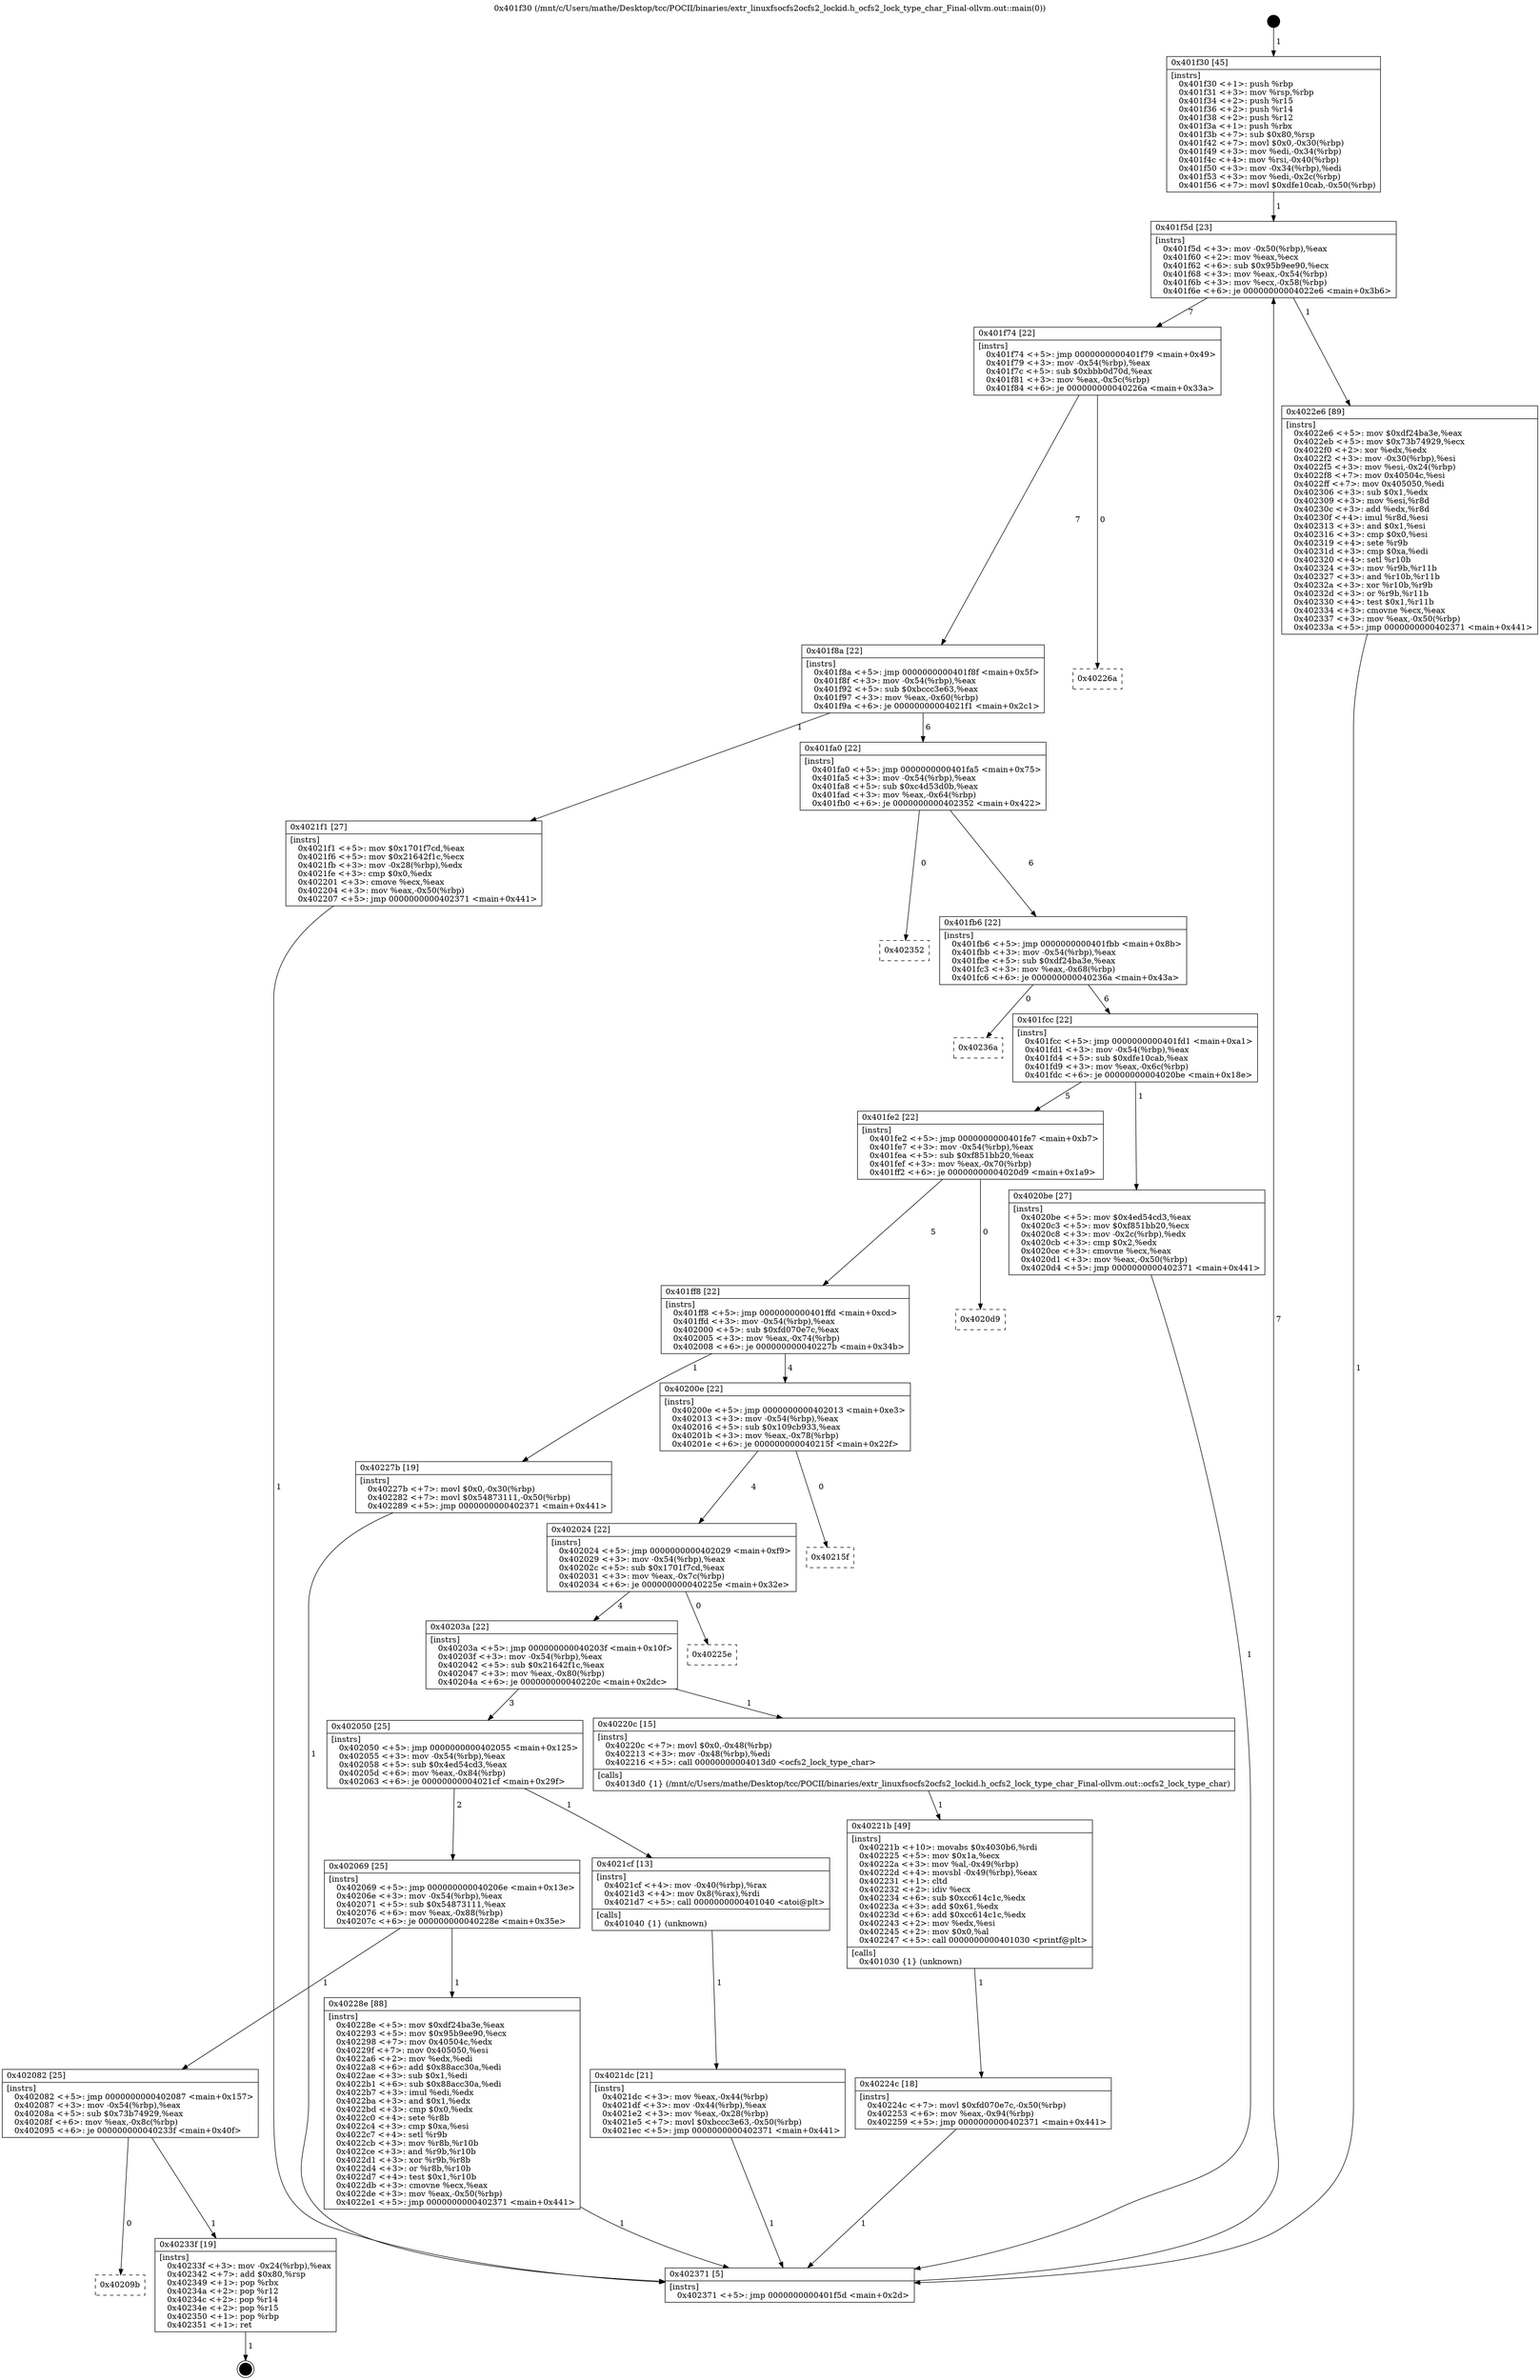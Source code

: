 digraph "0x401f30" {
  label = "0x401f30 (/mnt/c/Users/mathe/Desktop/tcc/POCII/binaries/extr_linuxfsocfs2ocfs2_lockid.h_ocfs2_lock_type_char_Final-ollvm.out::main(0))"
  labelloc = "t"
  node[shape=record]

  Entry [label="",width=0.3,height=0.3,shape=circle,fillcolor=black,style=filled]
  "0x401f5d" [label="{
     0x401f5d [23]\l
     | [instrs]\l
     &nbsp;&nbsp;0x401f5d \<+3\>: mov -0x50(%rbp),%eax\l
     &nbsp;&nbsp;0x401f60 \<+2\>: mov %eax,%ecx\l
     &nbsp;&nbsp;0x401f62 \<+6\>: sub $0x95b9ee90,%ecx\l
     &nbsp;&nbsp;0x401f68 \<+3\>: mov %eax,-0x54(%rbp)\l
     &nbsp;&nbsp;0x401f6b \<+3\>: mov %ecx,-0x58(%rbp)\l
     &nbsp;&nbsp;0x401f6e \<+6\>: je 00000000004022e6 \<main+0x3b6\>\l
  }"]
  "0x4022e6" [label="{
     0x4022e6 [89]\l
     | [instrs]\l
     &nbsp;&nbsp;0x4022e6 \<+5\>: mov $0xdf24ba3e,%eax\l
     &nbsp;&nbsp;0x4022eb \<+5\>: mov $0x73b74929,%ecx\l
     &nbsp;&nbsp;0x4022f0 \<+2\>: xor %edx,%edx\l
     &nbsp;&nbsp;0x4022f2 \<+3\>: mov -0x30(%rbp),%esi\l
     &nbsp;&nbsp;0x4022f5 \<+3\>: mov %esi,-0x24(%rbp)\l
     &nbsp;&nbsp;0x4022f8 \<+7\>: mov 0x40504c,%esi\l
     &nbsp;&nbsp;0x4022ff \<+7\>: mov 0x405050,%edi\l
     &nbsp;&nbsp;0x402306 \<+3\>: sub $0x1,%edx\l
     &nbsp;&nbsp;0x402309 \<+3\>: mov %esi,%r8d\l
     &nbsp;&nbsp;0x40230c \<+3\>: add %edx,%r8d\l
     &nbsp;&nbsp;0x40230f \<+4\>: imul %r8d,%esi\l
     &nbsp;&nbsp;0x402313 \<+3\>: and $0x1,%esi\l
     &nbsp;&nbsp;0x402316 \<+3\>: cmp $0x0,%esi\l
     &nbsp;&nbsp;0x402319 \<+4\>: sete %r9b\l
     &nbsp;&nbsp;0x40231d \<+3\>: cmp $0xa,%edi\l
     &nbsp;&nbsp;0x402320 \<+4\>: setl %r10b\l
     &nbsp;&nbsp;0x402324 \<+3\>: mov %r9b,%r11b\l
     &nbsp;&nbsp;0x402327 \<+3\>: and %r10b,%r11b\l
     &nbsp;&nbsp;0x40232a \<+3\>: xor %r10b,%r9b\l
     &nbsp;&nbsp;0x40232d \<+3\>: or %r9b,%r11b\l
     &nbsp;&nbsp;0x402330 \<+4\>: test $0x1,%r11b\l
     &nbsp;&nbsp;0x402334 \<+3\>: cmovne %ecx,%eax\l
     &nbsp;&nbsp;0x402337 \<+3\>: mov %eax,-0x50(%rbp)\l
     &nbsp;&nbsp;0x40233a \<+5\>: jmp 0000000000402371 \<main+0x441\>\l
  }"]
  "0x401f74" [label="{
     0x401f74 [22]\l
     | [instrs]\l
     &nbsp;&nbsp;0x401f74 \<+5\>: jmp 0000000000401f79 \<main+0x49\>\l
     &nbsp;&nbsp;0x401f79 \<+3\>: mov -0x54(%rbp),%eax\l
     &nbsp;&nbsp;0x401f7c \<+5\>: sub $0xbbb0d70d,%eax\l
     &nbsp;&nbsp;0x401f81 \<+3\>: mov %eax,-0x5c(%rbp)\l
     &nbsp;&nbsp;0x401f84 \<+6\>: je 000000000040226a \<main+0x33a\>\l
  }"]
  Exit [label="",width=0.3,height=0.3,shape=circle,fillcolor=black,style=filled,peripheries=2]
  "0x40226a" [label="{
     0x40226a\l
  }", style=dashed]
  "0x401f8a" [label="{
     0x401f8a [22]\l
     | [instrs]\l
     &nbsp;&nbsp;0x401f8a \<+5\>: jmp 0000000000401f8f \<main+0x5f\>\l
     &nbsp;&nbsp;0x401f8f \<+3\>: mov -0x54(%rbp),%eax\l
     &nbsp;&nbsp;0x401f92 \<+5\>: sub $0xbccc3e63,%eax\l
     &nbsp;&nbsp;0x401f97 \<+3\>: mov %eax,-0x60(%rbp)\l
     &nbsp;&nbsp;0x401f9a \<+6\>: je 00000000004021f1 \<main+0x2c1\>\l
  }"]
  "0x40209b" [label="{
     0x40209b\l
  }", style=dashed]
  "0x4021f1" [label="{
     0x4021f1 [27]\l
     | [instrs]\l
     &nbsp;&nbsp;0x4021f1 \<+5\>: mov $0x1701f7cd,%eax\l
     &nbsp;&nbsp;0x4021f6 \<+5\>: mov $0x21642f1c,%ecx\l
     &nbsp;&nbsp;0x4021fb \<+3\>: mov -0x28(%rbp),%edx\l
     &nbsp;&nbsp;0x4021fe \<+3\>: cmp $0x0,%edx\l
     &nbsp;&nbsp;0x402201 \<+3\>: cmove %ecx,%eax\l
     &nbsp;&nbsp;0x402204 \<+3\>: mov %eax,-0x50(%rbp)\l
     &nbsp;&nbsp;0x402207 \<+5\>: jmp 0000000000402371 \<main+0x441\>\l
  }"]
  "0x401fa0" [label="{
     0x401fa0 [22]\l
     | [instrs]\l
     &nbsp;&nbsp;0x401fa0 \<+5\>: jmp 0000000000401fa5 \<main+0x75\>\l
     &nbsp;&nbsp;0x401fa5 \<+3\>: mov -0x54(%rbp),%eax\l
     &nbsp;&nbsp;0x401fa8 \<+5\>: sub $0xc4d53d0b,%eax\l
     &nbsp;&nbsp;0x401fad \<+3\>: mov %eax,-0x64(%rbp)\l
     &nbsp;&nbsp;0x401fb0 \<+6\>: je 0000000000402352 \<main+0x422\>\l
  }"]
  "0x40233f" [label="{
     0x40233f [19]\l
     | [instrs]\l
     &nbsp;&nbsp;0x40233f \<+3\>: mov -0x24(%rbp),%eax\l
     &nbsp;&nbsp;0x402342 \<+7\>: add $0x80,%rsp\l
     &nbsp;&nbsp;0x402349 \<+1\>: pop %rbx\l
     &nbsp;&nbsp;0x40234a \<+2\>: pop %r12\l
     &nbsp;&nbsp;0x40234c \<+2\>: pop %r14\l
     &nbsp;&nbsp;0x40234e \<+2\>: pop %r15\l
     &nbsp;&nbsp;0x402350 \<+1\>: pop %rbp\l
     &nbsp;&nbsp;0x402351 \<+1\>: ret\l
  }"]
  "0x402352" [label="{
     0x402352\l
  }", style=dashed]
  "0x401fb6" [label="{
     0x401fb6 [22]\l
     | [instrs]\l
     &nbsp;&nbsp;0x401fb6 \<+5\>: jmp 0000000000401fbb \<main+0x8b\>\l
     &nbsp;&nbsp;0x401fbb \<+3\>: mov -0x54(%rbp),%eax\l
     &nbsp;&nbsp;0x401fbe \<+5\>: sub $0xdf24ba3e,%eax\l
     &nbsp;&nbsp;0x401fc3 \<+3\>: mov %eax,-0x68(%rbp)\l
     &nbsp;&nbsp;0x401fc6 \<+6\>: je 000000000040236a \<main+0x43a\>\l
  }"]
  "0x402082" [label="{
     0x402082 [25]\l
     | [instrs]\l
     &nbsp;&nbsp;0x402082 \<+5\>: jmp 0000000000402087 \<main+0x157\>\l
     &nbsp;&nbsp;0x402087 \<+3\>: mov -0x54(%rbp),%eax\l
     &nbsp;&nbsp;0x40208a \<+5\>: sub $0x73b74929,%eax\l
     &nbsp;&nbsp;0x40208f \<+6\>: mov %eax,-0x8c(%rbp)\l
     &nbsp;&nbsp;0x402095 \<+6\>: je 000000000040233f \<main+0x40f\>\l
  }"]
  "0x40236a" [label="{
     0x40236a\l
  }", style=dashed]
  "0x401fcc" [label="{
     0x401fcc [22]\l
     | [instrs]\l
     &nbsp;&nbsp;0x401fcc \<+5\>: jmp 0000000000401fd1 \<main+0xa1\>\l
     &nbsp;&nbsp;0x401fd1 \<+3\>: mov -0x54(%rbp),%eax\l
     &nbsp;&nbsp;0x401fd4 \<+5\>: sub $0xdfe10cab,%eax\l
     &nbsp;&nbsp;0x401fd9 \<+3\>: mov %eax,-0x6c(%rbp)\l
     &nbsp;&nbsp;0x401fdc \<+6\>: je 00000000004020be \<main+0x18e\>\l
  }"]
  "0x40228e" [label="{
     0x40228e [88]\l
     | [instrs]\l
     &nbsp;&nbsp;0x40228e \<+5\>: mov $0xdf24ba3e,%eax\l
     &nbsp;&nbsp;0x402293 \<+5\>: mov $0x95b9ee90,%ecx\l
     &nbsp;&nbsp;0x402298 \<+7\>: mov 0x40504c,%edx\l
     &nbsp;&nbsp;0x40229f \<+7\>: mov 0x405050,%esi\l
     &nbsp;&nbsp;0x4022a6 \<+2\>: mov %edx,%edi\l
     &nbsp;&nbsp;0x4022a8 \<+6\>: add $0x88acc30a,%edi\l
     &nbsp;&nbsp;0x4022ae \<+3\>: sub $0x1,%edi\l
     &nbsp;&nbsp;0x4022b1 \<+6\>: sub $0x88acc30a,%edi\l
     &nbsp;&nbsp;0x4022b7 \<+3\>: imul %edi,%edx\l
     &nbsp;&nbsp;0x4022ba \<+3\>: and $0x1,%edx\l
     &nbsp;&nbsp;0x4022bd \<+3\>: cmp $0x0,%edx\l
     &nbsp;&nbsp;0x4022c0 \<+4\>: sete %r8b\l
     &nbsp;&nbsp;0x4022c4 \<+3\>: cmp $0xa,%esi\l
     &nbsp;&nbsp;0x4022c7 \<+4\>: setl %r9b\l
     &nbsp;&nbsp;0x4022cb \<+3\>: mov %r8b,%r10b\l
     &nbsp;&nbsp;0x4022ce \<+3\>: and %r9b,%r10b\l
     &nbsp;&nbsp;0x4022d1 \<+3\>: xor %r9b,%r8b\l
     &nbsp;&nbsp;0x4022d4 \<+3\>: or %r8b,%r10b\l
     &nbsp;&nbsp;0x4022d7 \<+4\>: test $0x1,%r10b\l
     &nbsp;&nbsp;0x4022db \<+3\>: cmovne %ecx,%eax\l
     &nbsp;&nbsp;0x4022de \<+3\>: mov %eax,-0x50(%rbp)\l
     &nbsp;&nbsp;0x4022e1 \<+5\>: jmp 0000000000402371 \<main+0x441\>\l
  }"]
  "0x4020be" [label="{
     0x4020be [27]\l
     | [instrs]\l
     &nbsp;&nbsp;0x4020be \<+5\>: mov $0x4ed54cd3,%eax\l
     &nbsp;&nbsp;0x4020c3 \<+5\>: mov $0xf851bb20,%ecx\l
     &nbsp;&nbsp;0x4020c8 \<+3\>: mov -0x2c(%rbp),%edx\l
     &nbsp;&nbsp;0x4020cb \<+3\>: cmp $0x2,%edx\l
     &nbsp;&nbsp;0x4020ce \<+3\>: cmovne %ecx,%eax\l
     &nbsp;&nbsp;0x4020d1 \<+3\>: mov %eax,-0x50(%rbp)\l
     &nbsp;&nbsp;0x4020d4 \<+5\>: jmp 0000000000402371 \<main+0x441\>\l
  }"]
  "0x401fe2" [label="{
     0x401fe2 [22]\l
     | [instrs]\l
     &nbsp;&nbsp;0x401fe2 \<+5\>: jmp 0000000000401fe7 \<main+0xb7\>\l
     &nbsp;&nbsp;0x401fe7 \<+3\>: mov -0x54(%rbp),%eax\l
     &nbsp;&nbsp;0x401fea \<+5\>: sub $0xf851bb20,%eax\l
     &nbsp;&nbsp;0x401fef \<+3\>: mov %eax,-0x70(%rbp)\l
     &nbsp;&nbsp;0x401ff2 \<+6\>: je 00000000004020d9 \<main+0x1a9\>\l
  }"]
  "0x402371" [label="{
     0x402371 [5]\l
     | [instrs]\l
     &nbsp;&nbsp;0x402371 \<+5\>: jmp 0000000000401f5d \<main+0x2d\>\l
  }"]
  "0x401f30" [label="{
     0x401f30 [45]\l
     | [instrs]\l
     &nbsp;&nbsp;0x401f30 \<+1\>: push %rbp\l
     &nbsp;&nbsp;0x401f31 \<+3\>: mov %rsp,%rbp\l
     &nbsp;&nbsp;0x401f34 \<+2\>: push %r15\l
     &nbsp;&nbsp;0x401f36 \<+2\>: push %r14\l
     &nbsp;&nbsp;0x401f38 \<+2\>: push %r12\l
     &nbsp;&nbsp;0x401f3a \<+1\>: push %rbx\l
     &nbsp;&nbsp;0x401f3b \<+7\>: sub $0x80,%rsp\l
     &nbsp;&nbsp;0x401f42 \<+7\>: movl $0x0,-0x30(%rbp)\l
     &nbsp;&nbsp;0x401f49 \<+3\>: mov %edi,-0x34(%rbp)\l
     &nbsp;&nbsp;0x401f4c \<+4\>: mov %rsi,-0x40(%rbp)\l
     &nbsp;&nbsp;0x401f50 \<+3\>: mov -0x34(%rbp),%edi\l
     &nbsp;&nbsp;0x401f53 \<+3\>: mov %edi,-0x2c(%rbp)\l
     &nbsp;&nbsp;0x401f56 \<+7\>: movl $0xdfe10cab,-0x50(%rbp)\l
  }"]
  "0x40224c" [label="{
     0x40224c [18]\l
     | [instrs]\l
     &nbsp;&nbsp;0x40224c \<+7\>: movl $0xfd070e7c,-0x50(%rbp)\l
     &nbsp;&nbsp;0x402253 \<+6\>: mov %eax,-0x94(%rbp)\l
     &nbsp;&nbsp;0x402259 \<+5\>: jmp 0000000000402371 \<main+0x441\>\l
  }"]
  "0x4020d9" [label="{
     0x4020d9\l
  }", style=dashed]
  "0x401ff8" [label="{
     0x401ff8 [22]\l
     | [instrs]\l
     &nbsp;&nbsp;0x401ff8 \<+5\>: jmp 0000000000401ffd \<main+0xcd\>\l
     &nbsp;&nbsp;0x401ffd \<+3\>: mov -0x54(%rbp),%eax\l
     &nbsp;&nbsp;0x402000 \<+5\>: sub $0xfd070e7c,%eax\l
     &nbsp;&nbsp;0x402005 \<+3\>: mov %eax,-0x74(%rbp)\l
     &nbsp;&nbsp;0x402008 \<+6\>: je 000000000040227b \<main+0x34b\>\l
  }"]
  "0x40221b" [label="{
     0x40221b [49]\l
     | [instrs]\l
     &nbsp;&nbsp;0x40221b \<+10\>: movabs $0x4030b6,%rdi\l
     &nbsp;&nbsp;0x402225 \<+5\>: mov $0x1a,%ecx\l
     &nbsp;&nbsp;0x40222a \<+3\>: mov %al,-0x49(%rbp)\l
     &nbsp;&nbsp;0x40222d \<+4\>: movsbl -0x49(%rbp),%eax\l
     &nbsp;&nbsp;0x402231 \<+1\>: cltd\l
     &nbsp;&nbsp;0x402232 \<+2\>: idiv %ecx\l
     &nbsp;&nbsp;0x402234 \<+6\>: sub $0xcc614c1c,%edx\l
     &nbsp;&nbsp;0x40223a \<+3\>: add $0x61,%edx\l
     &nbsp;&nbsp;0x40223d \<+6\>: add $0xcc614c1c,%edx\l
     &nbsp;&nbsp;0x402243 \<+2\>: mov %edx,%esi\l
     &nbsp;&nbsp;0x402245 \<+2\>: mov $0x0,%al\l
     &nbsp;&nbsp;0x402247 \<+5\>: call 0000000000401030 \<printf@plt\>\l
     | [calls]\l
     &nbsp;&nbsp;0x401030 \{1\} (unknown)\l
  }"]
  "0x40227b" [label="{
     0x40227b [19]\l
     | [instrs]\l
     &nbsp;&nbsp;0x40227b \<+7\>: movl $0x0,-0x30(%rbp)\l
     &nbsp;&nbsp;0x402282 \<+7\>: movl $0x54873111,-0x50(%rbp)\l
     &nbsp;&nbsp;0x402289 \<+5\>: jmp 0000000000402371 \<main+0x441\>\l
  }"]
  "0x40200e" [label="{
     0x40200e [22]\l
     | [instrs]\l
     &nbsp;&nbsp;0x40200e \<+5\>: jmp 0000000000402013 \<main+0xe3\>\l
     &nbsp;&nbsp;0x402013 \<+3\>: mov -0x54(%rbp),%eax\l
     &nbsp;&nbsp;0x402016 \<+5\>: sub $0x109cb933,%eax\l
     &nbsp;&nbsp;0x40201b \<+3\>: mov %eax,-0x78(%rbp)\l
     &nbsp;&nbsp;0x40201e \<+6\>: je 000000000040215f \<main+0x22f\>\l
  }"]
  "0x4021dc" [label="{
     0x4021dc [21]\l
     | [instrs]\l
     &nbsp;&nbsp;0x4021dc \<+3\>: mov %eax,-0x44(%rbp)\l
     &nbsp;&nbsp;0x4021df \<+3\>: mov -0x44(%rbp),%eax\l
     &nbsp;&nbsp;0x4021e2 \<+3\>: mov %eax,-0x28(%rbp)\l
     &nbsp;&nbsp;0x4021e5 \<+7\>: movl $0xbccc3e63,-0x50(%rbp)\l
     &nbsp;&nbsp;0x4021ec \<+5\>: jmp 0000000000402371 \<main+0x441\>\l
  }"]
  "0x40215f" [label="{
     0x40215f\l
  }", style=dashed]
  "0x402024" [label="{
     0x402024 [22]\l
     | [instrs]\l
     &nbsp;&nbsp;0x402024 \<+5\>: jmp 0000000000402029 \<main+0xf9\>\l
     &nbsp;&nbsp;0x402029 \<+3\>: mov -0x54(%rbp),%eax\l
     &nbsp;&nbsp;0x40202c \<+5\>: sub $0x1701f7cd,%eax\l
     &nbsp;&nbsp;0x402031 \<+3\>: mov %eax,-0x7c(%rbp)\l
     &nbsp;&nbsp;0x402034 \<+6\>: je 000000000040225e \<main+0x32e\>\l
  }"]
  "0x402069" [label="{
     0x402069 [25]\l
     | [instrs]\l
     &nbsp;&nbsp;0x402069 \<+5\>: jmp 000000000040206e \<main+0x13e\>\l
     &nbsp;&nbsp;0x40206e \<+3\>: mov -0x54(%rbp),%eax\l
     &nbsp;&nbsp;0x402071 \<+5\>: sub $0x54873111,%eax\l
     &nbsp;&nbsp;0x402076 \<+6\>: mov %eax,-0x88(%rbp)\l
     &nbsp;&nbsp;0x40207c \<+6\>: je 000000000040228e \<main+0x35e\>\l
  }"]
  "0x40225e" [label="{
     0x40225e\l
  }", style=dashed]
  "0x40203a" [label="{
     0x40203a [22]\l
     | [instrs]\l
     &nbsp;&nbsp;0x40203a \<+5\>: jmp 000000000040203f \<main+0x10f\>\l
     &nbsp;&nbsp;0x40203f \<+3\>: mov -0x54(%rbp),%eax\l
     &nbsp;&nbsp;0x402042 \<+5\>: sub $0x21642f1c,%eax\l
     &nbsp;&nbsp;0x402047 \<+3\>: mov %eax,-0x80(%rbp)\l
     &nbsp;&nbsp;0x40204a \<+6\>: je 000000000040220c \<main+0x2dc\>\l
  }"]
  "0x4021cf" [label="{
     0x4021cf [13]\l
     | [instrs]\l
     &nbsp;&nbsp;0x4021cf \<+4\>: mov -0x40(%rbp),%rax\l
     &nbsp;&nbsp;0x4021d3 \<+4\>: mov 0x8(%rax),%rdi\l
     &nbsp;&nbsp;0x4021d7 \<+5\>: call 0000000000401040 \<atoi@plt\>\l
     | [calls]\l
     &nbsp;&nbsp;0x401040 \{1\} (unknown)\l
  }"]
  "0x40220c" [label="{
     0x40220c [15]\l
     | [instrs]\l
     &nbsp;&nbsp;0x40220c \<+7\>: movl $0x0,-0x48(%rbp)\l
     &nbsp;&nbsp;0x402213 \<+3\>: mov -0x48(%rbp),%edi\l
     &nbsp;&nbsp;0x402216 \<+5\>: call 00000000004013d0 \<ocfs2_lock_type_char\>\l
     | [calls]\l
     &nbsp;&nbsp;0x4013d0 \{1\} (/mnt/c/Users/mathe/Desktop/tcc/POCII/binaries/extr_linuxfsocfs2ocfs2_lockid.h_ocfs2_lock_type_char_Final-ollvm.out::ocfs2_lock_type_char)\l
  }"]
  "0x402050" [label="{
     0x402050 [25]\l
     | [instrs]\l
     &nbsp;&nbsp;0x402050 \<+5\>: jmp 0000000000402055 \<main+0x125\>\l
     &nbsp;&nbsp;0x402055 \<+3\>: mov -0x54(%rbp),%eax\l
     &nbsp;&nbsp;0x402058 \<+5\>: sub $0x4ed54cd3,%eax\l
     &nbsp;&nbsp;0x40205d \<+6\>: mov %eax,-0x84(%rbp)\l
     &nbsp;&nbsp;0x402063 \<+6\>: je 00000000004021cf \<main+0x29f\>\l
  }"]
  Entry -> "0x401f30" [label=" 1"]
  "0x401f5d" -> "0x4022e6" [label=" 1"]
  "0x401f5d" -> "0x401f74" [label=" 7"]
  "0x40233f" -> Exit [label=" 1"]
  "0x401f74" -> "0x40226a" [label=" 0"]
  "0x401f74" -> "0x401f8a" [label=" 7"]
  "0x402082" -> "0x40209b" [label=" 0"]
  "0x401f8a" -> "0x4021f1" [label=" 1"]
  "0x401f8a" -> "0x401fa0" [label=" 6"]
  "0x402082" -> "0x40233f" [label=" 1"]
  "0x401fa0" -> "0x402352" [label=" 0"]
  "0x401fa0" -> "0x401fb6" [label=" 6"]
  "0x4022e6" -> "0x402371" [label=" 1"]
  "0x401fb6" -> "0x40236a" [label=" 0"]
  "0x401fb6" -> "0x401fcc" [label=" 6"]
  "0x40228e" -> "0x402371" [label=" 1"]
  "0x401fcc" -> "0x4020be" [label=" 1"]
  "0x401fcc" -> "0x401fe2" [label=" 5"]
  "0x4020be" -> "0x402371" [label=" 1"]
  "0x401f30" -> "0x401f5d" [label=" 1"]
  "0x402371" -> "0x401f5d" [label=" 7"]
  "0x402069" -> "0x402082" [label=" 1"]
  "0x401fe2" -> "0x4020d9" [label=" 0"]
  "0x401fe2" -> "0x401ff8" [label=" 5"]
  "0x402069" -> "0x40228e" [label=" 1"]
  "0x401ff8" -> "0x40227b" [label=" 1"]
  "0x401ff8" -> "0x40200e" [label=" 4"]
  "0x40227b" -> "0x402371" [label=" 1"]
  "0x40200e" -> "0x40215f" [label=" 0"]
  "0x40200e" -> "0x402024" [label=" 4"]
  "0x40224c" -> "0x402371" [label=" 1"]
  "0x402024" -> "0x40225e" [label=" 0"]
  "0x402024" -> "0x40203a" [label=" 4"]
  "0x40221b" -> "0x40224c" [label=" 1"]
  "0x40203a" -> "0x40220c" [label=" 1"]
  "0x40203a" -> "0x402050" [label=" 3"]
  "0x40220c" -> "0x40221b" [label=" 1"]
  "0x402050" -> "0x4021cf" [label=" 1"]
  "0x402050" -> "0x402069" [label=" 2"]
  "0x4021cf" -> "0x4021dc" [label=" 1"]
  "0x4021dc" -> "0x402371" [label=" 1"]
  "0x4021f1" -> "0x402371" [label=" 1"]
}
